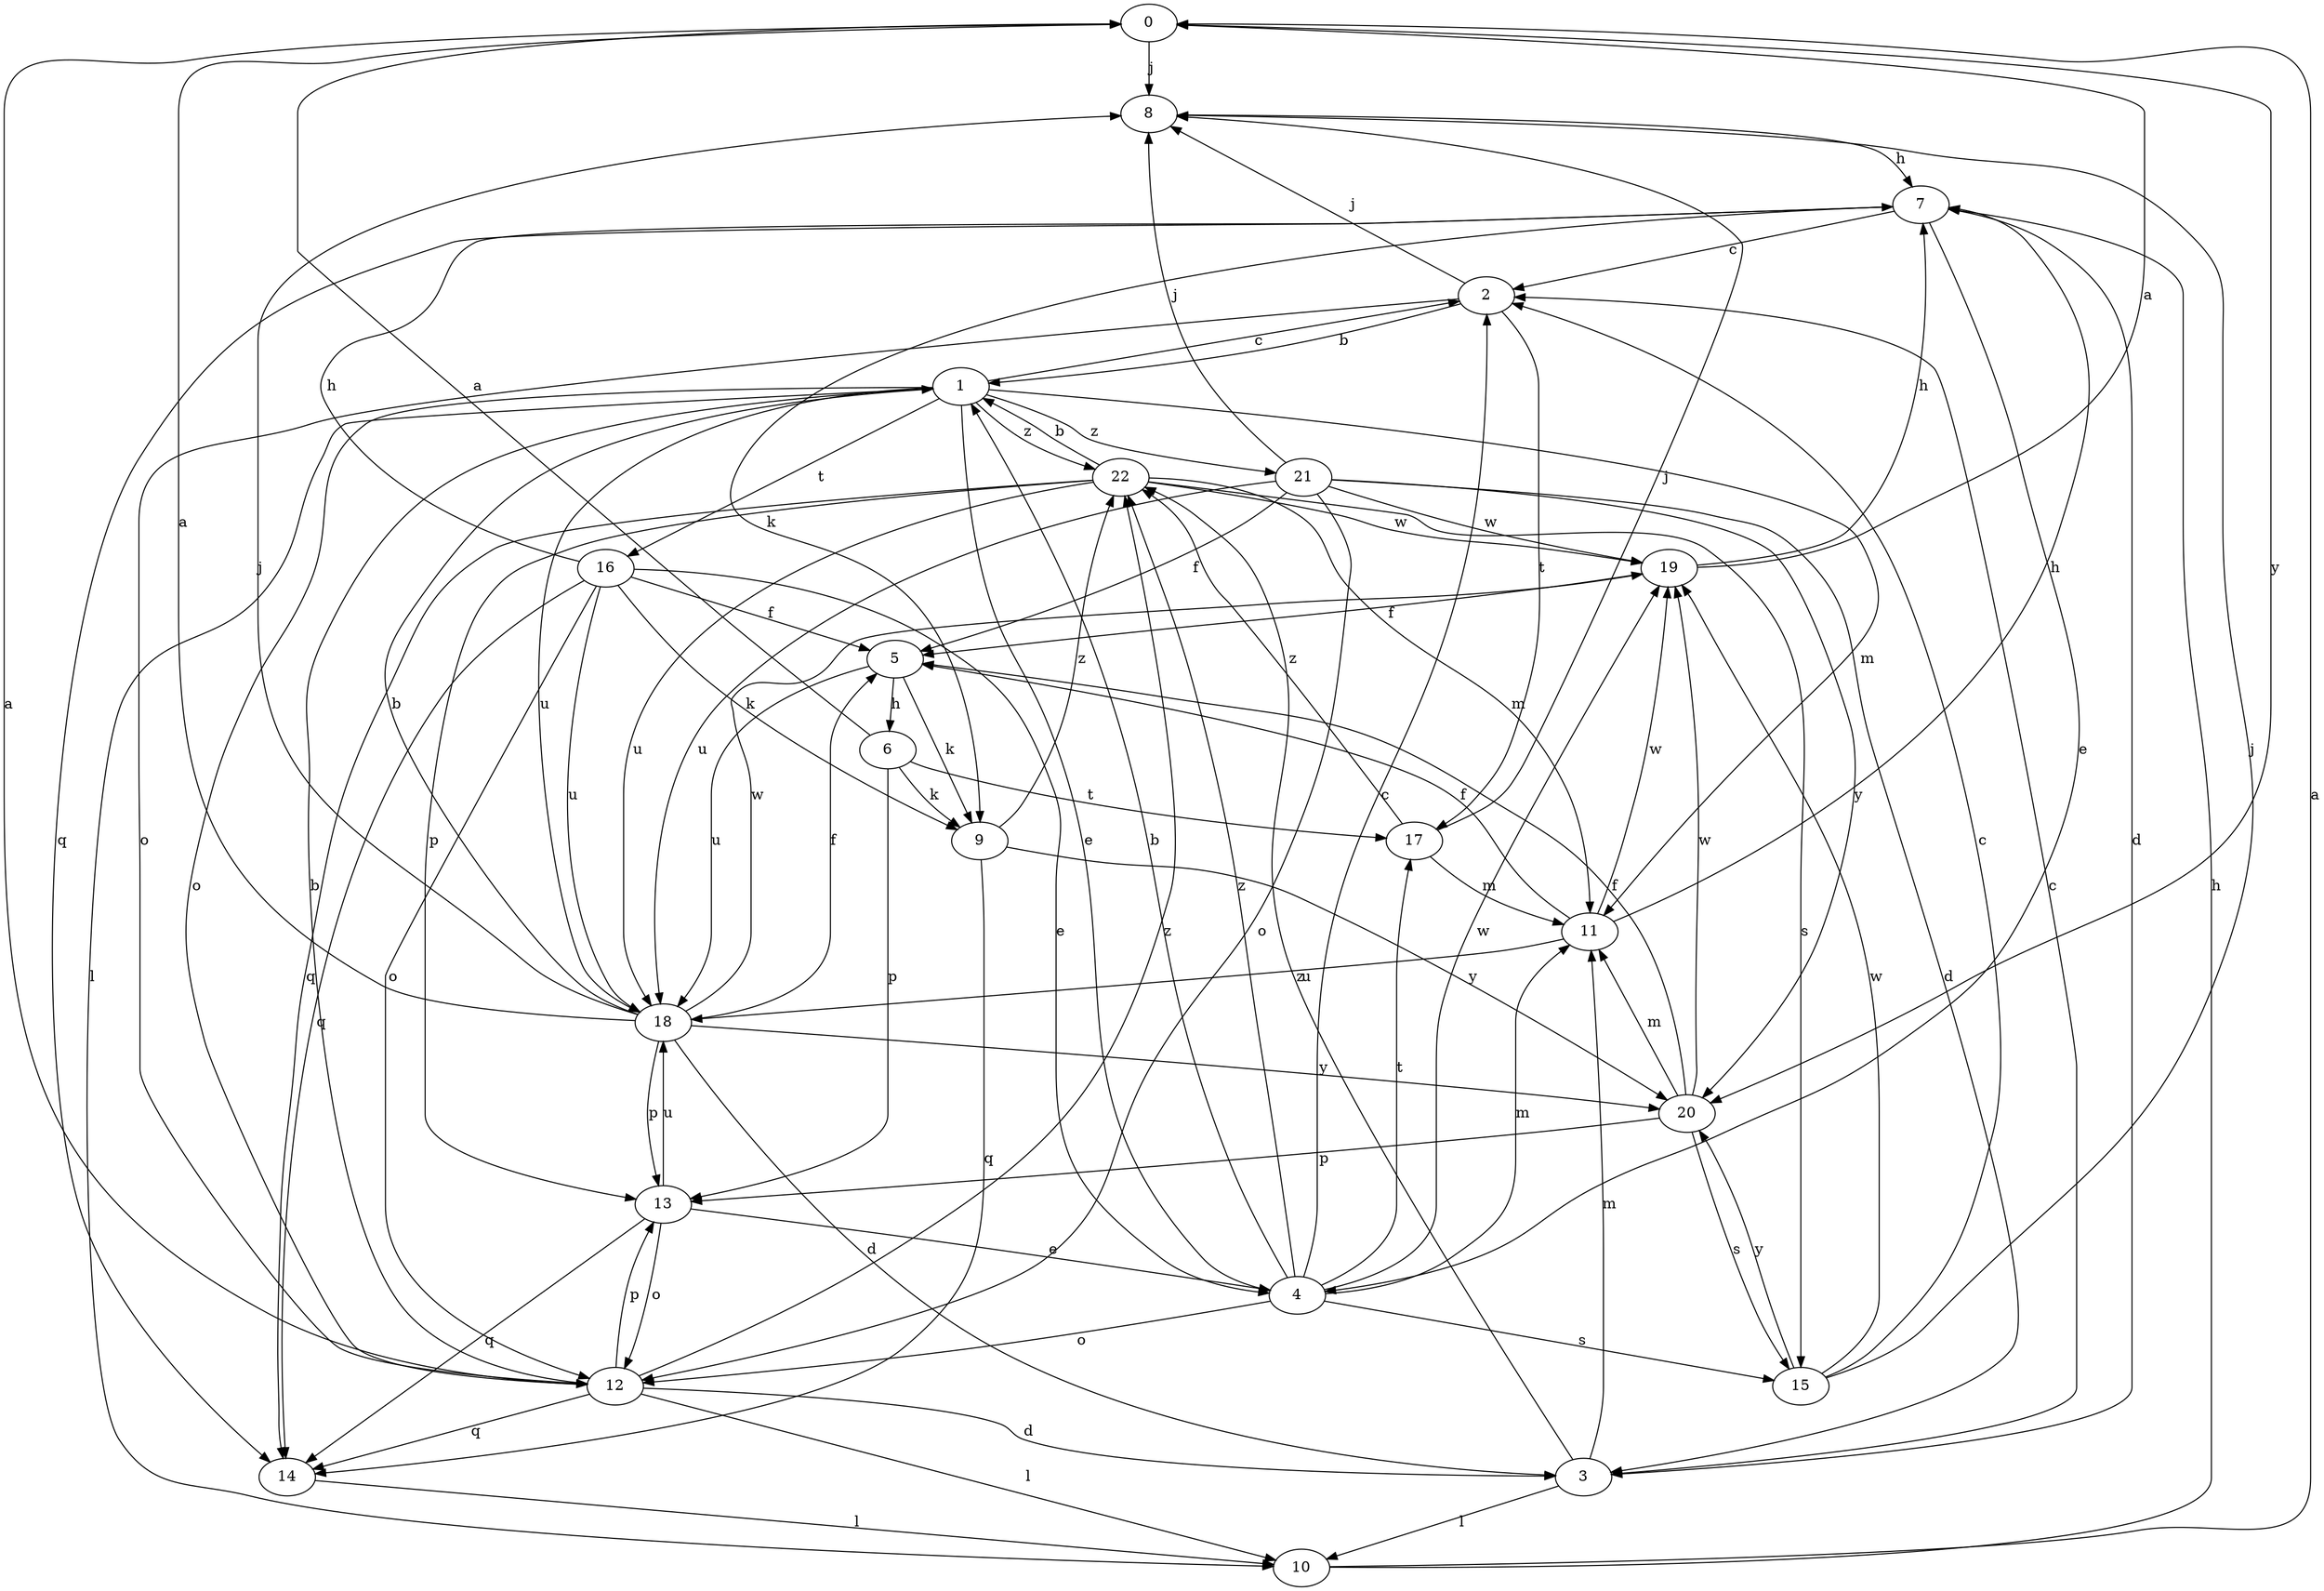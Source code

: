 strict digraph  {
0;
1;
2;
3;
4;
5;
6;
7;
8;
9;
10;
11;
12;
13;
14;
15;
16;
17;
18;
19;
20;
21;
22;
0 -> 8  [label=j];
0 -> 20  [label=y];
1 -> 2  [label=c];
1 -> 4  [label=e];
1 -> 10  [label=l];
1 -> 11  [label=m];
1 -> 12  [label=o];
1 -> 16  [label=t];
1 -> 18  [label=u];
1 -> 21  [label=z];
1 -> 22  [label=z];
2 -> 1  [label=b];
2 -> 8  [label=j];
2 -> 12  [label=o];
2 -> 17  [label=t];
3 -> 2  [label=c];
3 -> 10  [label=l];
3 -> 11  [label=m];
3 -> 22  [label=z];
4 -> 1  [label=b];
4 -> 2  [label=c];
4 -> 11  [label=m];
4 -> 12  [label=o];
4 -> 15  [label=s];
4 -> 17  [label=t];
4 -> 19  [label=w];
4 -> 22  [label=z];
5 -> 6  [label=h];
5 -> 9  [label=k];
5 -> 18  [label=u];
6 -> 0  [label=a];
6 -> 9  [label=k];
6 -> 13  [label=p];
6 -> 17  [label=t];
7 -> 2  [label=c];
7 -> 3  [label=d];
7 -> 4  [label=e];
7 -> 9  [label=k];
7 -> 14  [label=q];
8 -> 7  [label=h];
9 -> 14  [label=q];
9 -> 20  [label=y];
9 -> 22  [label=z];
10 -> 0  [label=a];
10 -> 7  [label=h];
11 -> 5  [label=f];
11 -> 7  [label=h];
11 -> 18  [label=u];
11 -> 19  [label=w];
12 -> 0  [label=a];
12 -> 1  [label=b];
12 -> 3  [label=d];
12 -> 10  [label=l];
12 -> 13  [label=p];
12 -> 14  [label=q];
12 -> 22  [label=z];
13 -> 4  [label=e];
13 -> 12  [label=o];
13 -> 14  [label=q];
13 -> 18  [label=u];
14 -> 10  [label=l];
15 -> 2  [label=c];
15 -> 8  [label=j];
15 -> 19  [label=w];
15 -> 20  [label=y];
16 -> 4  [label=e];
16 -> 5  [label=f];
16 -> 7  [label=h];
16 -> 9  [label=k];
16 -> 12  [label=o];
16 -> 14  [label=q];
16 -> 18  [label=u];
17 -> 8  [label=j];
17 -> 11  [label=m];
17 -> 22  [label=z];
18 -> 0  [label=a];
18 -> 1  [label=b];
18 -> 3  [label=d];
18 -> 5  [label=f];
18 -> 8  [label=j];
18 -> 13  [label=p];
18 -> 19  [label=w];
18 -> 20  [label=y];
19 -> 0  [label=a];
19 -> 5  [label=f];
19 -> 7  [label=h];
20 -> 5  [label=f];
20 -> 11  [label=m];
20 -> 13  [label=p];
20 -> 15  [label=s];
20 -> 19  [label=w];
21 -> 3  [label=d];
21 -> 5  [label=f];
21 -> 8  [label=j];
21 -> 12  [label=o];
21 -> 18  [label=u];
21 -> 19  [label=w];
21 -> 20  [label=y];
22 -> 1  [label=b];
22 -> 11  [label=m];
22 -> 13  [label=p];
22 -> 14  [label=q];
22 -> 15  [label=s];
22 -> 18  [label=u];
22 -> 19  [label=w];
}
